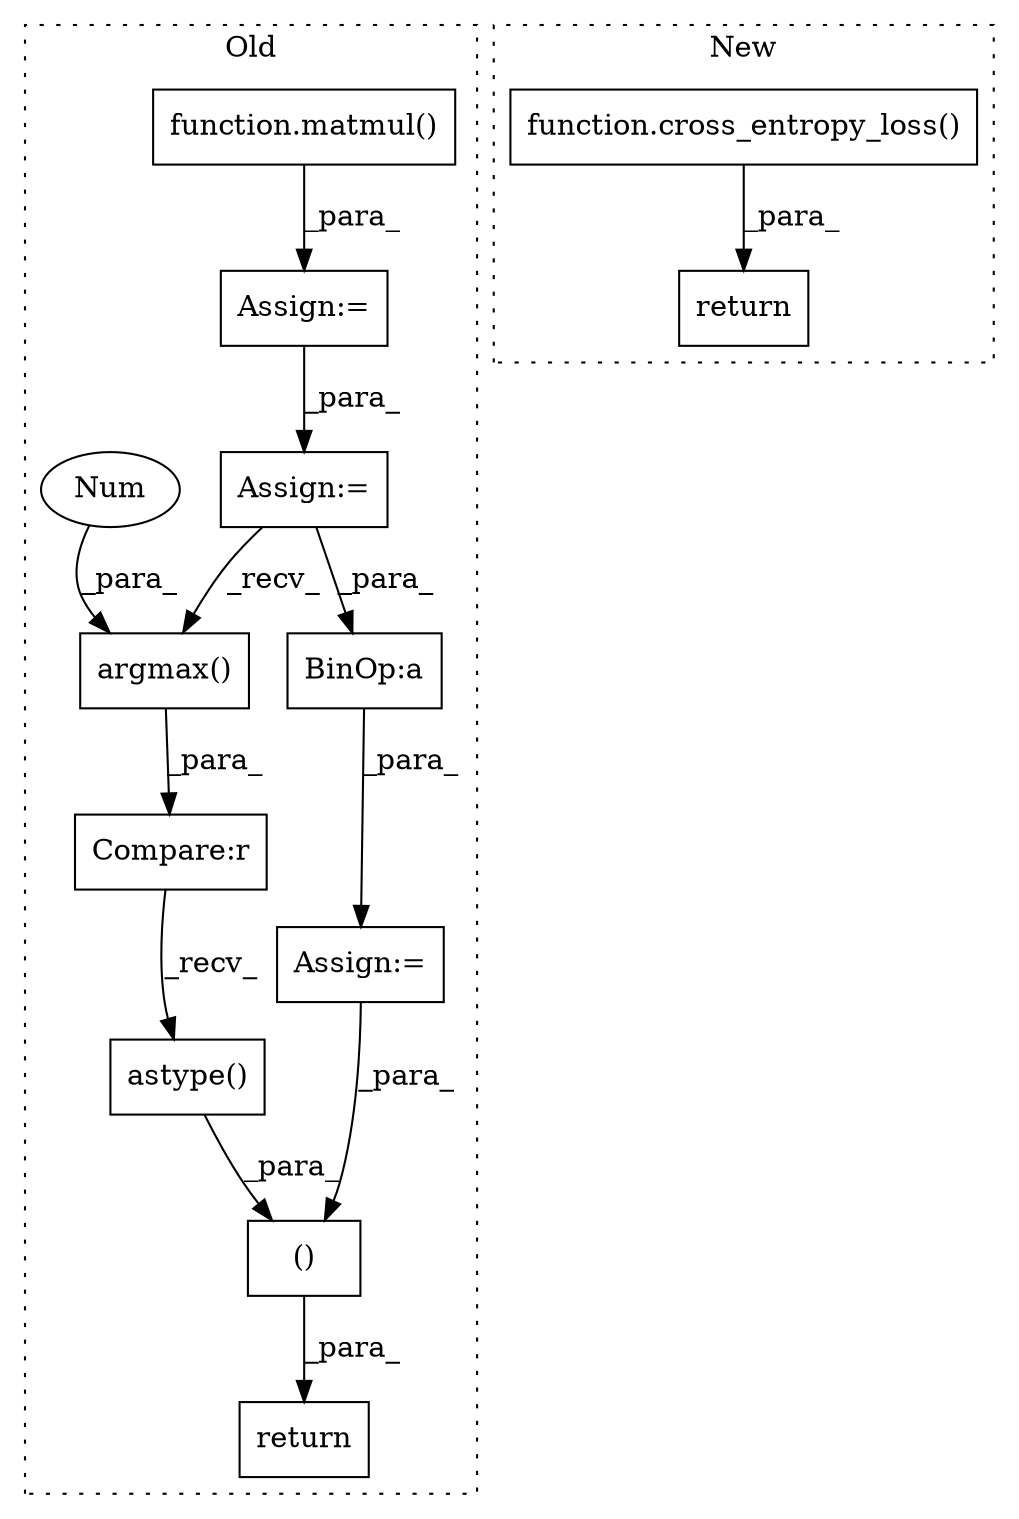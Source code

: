 digraph G {
subgraph cluster0 {
1 [label="astype()" a="75" s="18548,18570" l="11,1" shape="box"];
3 [label="()" a="54" s="18546" l="25" shape="box"];
4 [label="function.matmul()" a="75" s="18246,18267" l="7,1" shape="box"];
5 [label="return" a="93" s="18515" l="7" shape="box"];
7 [label="Compare:r" a="40" s="18458" l="35" shape="box"];
8 [label="BinOp:a" a="82" s="18404" l="3" shape="box"];
9 [label="argmax()" a="75" s="18459,18472" l="11,1" shape="box"];
10 [label="Num" a="76" s="18470" l="2" shape="ellipse"];
11 [label="Assign:=" a="68" s="18297" l="3" shape="box"];
12 [label="Assign:=" a="68" s="18369" l="3" shape="box"];
13 [label="Assign:=" a="68" s="18234" l="3" shape="box"];
label = "Old";
style="dotted";
}
subgraph cluster1 {
2 [label="function.cross_entropy_loss()" a="75" s="18238,18270" l="19,1" shape="box"];
6 [label="return" a="93" s="18231" l="7" shape="box"];
label = "New";
style="dotted";
}
1 -> 3 [label="_para_"];
2 -> 6 [label="_para_"];
3 -> 5 [label="_para_"];
4 -> 13 [label="_para_"];
7 -> 1 [label="_recv_"];
8 -> 12 [label="_para_"];
9 -> 7 [label="_para_"];
10 -> 9 [label="_para_"];
11 -> 8 [label="_para_"];
11 -> 9 [label="_recv_"];
12 -> 3 [label="_para_"];
13 -> 11 [label="_para_"];
}